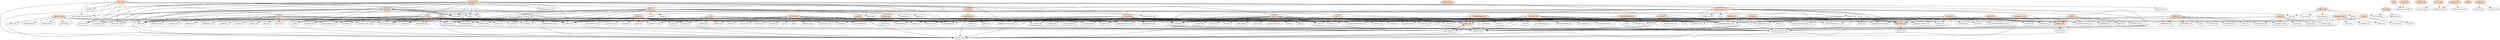 // Domain dependencies
digraph {
	"google.com" [label="google.com" fillcolor="#ffccaabb" style=filled]
	"gstatic.com" [label="gstatic.com"]
	"google.fi" [label="google.fi"]
	"doubleclick.net" [label="doubleclick.net"]
	"youtube.com" [label="youtube.com" fillcolor="#ffccaabb" style=filled]
	"ytimg.com" [label="ytimg.com"]
	"googleapis.com" [label="googleapis.com"]
	"ggpht.com" [label="ggpht.com"]
	"facebook.com" [label="facebook.com" fillcolor="#ffccaabb" style=filled]
	"fbcdn.net" [label="fbcdn.net"]
	"is.fi" [label="is.fi" fillcolor="#ffccaabb" style=filled]
	"tiqcdn.com" [label="tiqcdn.com"]
	"googletagmanager.com" [label="googletagmanager.com"]
	"mediadelivery.fi" [label="mediadelivery.fi"]
	"speedcurve.com" [label="speedcurve.com"]
	"sp-prod.net" [label="sp-prod.net"]
	"adnxs.com" [label="adnxs.com"]
	"dnt-userreport.com" [label="dnt-userreport.com"]
	"nelonenmedia.fi" [label="nelonenmedia.fi"]
	"supersaa.fi" [label="supersaa.fi"]
	"privacy-mgmt.com" [label="privacy-mgmt.com"]
	"richie.fi" [label="richie.fi"]
	"chartbeat.com" [label="chartbeat.com"]
	"chartbeat.net" [label="chartbeat.net"]
	"cloudfront.net" [label="cloudfront.net"]
	"sanoma.fi" [label="sanoma.fi"]
	"iltalehti.fi" [label="iltalehti.fi" fillcolor="#ffccaabb" style=filled]
	"ilcdn.fi" [label="ilcdn.fi"]
	"gravito.net" [label="gravito.net"]
	"almamedia.fi" [label="almamedia.fi"]
	"ensighten.com" [label="ensighten.com"]
	"google-analytics.com" [label="google-analytics.com"]
	"almacrcommoncontent.net" [label="almacrcommoncontent.net"]
	"il.fi" [label="il.fi"]
	"almamedia.tech" [label="almamedia.tech"]
	"yle.fi" [label="yle.fi" fillcolor="#ffccaabb" style=filled]
	"branch.io" [label="branch.io"]
	"app.link" [label="app.link"]
	"kaltura.com" [label="kaltura.com"]
	"userreport.com" [label="userreport.com"]
	"demdex.net" [label="demdex.net"]
	"omtrdc.net" [label="omtrdc.net"]
	"wikipedia.org" [label="wikipedia.org" fillcolor="#ffccaabb" style=filled]
	"tori.fi" [label="tori.fi" fillcolor="#ffccaabb" style=filled]
	"abtasty.com" [label="abtasty.com"]
	"cxense.com" [label="cxense.com"]
	"adtlgc.com" [label="adtlgc.com"]
	"xiti.com" [label="xiti.com"]
	"klevu.com" [label="klevu.com"]
	"schibsted.com" [label="schibsted.com"]
	"mathtag.com" [label="mathtag.com"]
	"tealiumiq.com" [label="tealiumiq.com"]
	"hotjar.com" [label="hotjar.com"]
	"adform.net" [label="adform.net"]
	"amplitude.com" [label="amplitude.com"]
	"scorecardresearch.com" [label="scorecardresearch.com"]
	"schibsted.io" [label="schibsted.io"]
	"smartadserver.com" [label="smartadserver.com"]
	"twitter.com" [label="twitter.com" fillcolor="#ffccaabb" style=filled]
	"twimg.com" [label="twimg.com"]
	"hs.fi" [label="hs.fi" fillcolor="#ffccaabb" style=filled]
	"instagram.com" [label="instagram.com" fillcolor="#ffccaabb" style=filled]
	"facebook.net" [label="facebook.net"]
	"veikkaus.fi" [label="veikkaus.fi" fillcolor="#ffccaabb" style=filled]
	"pornhub.com" [label="pornhub.com" fillcolor="#ffccaabb" style=filled]
	"trafficjunky.com" [label="trafficjunky.com"]
	"phncdn.com" [label="phncdn.com"]
	"adtng.com" [label="adtng.com"]
	"trafficjunky.net" [label="trafficjunky.net"]
	"mtvuutiset.fi" [label="mtvuutiset.fi" fillcolor="#ffccaabb" style=filled]
	"katsomo.fi" [label="katsomo.fi"]
	"mtv.fi" [label="mtv.fi"]
	"lp4.io" [label="lp4.io"]
	"adobedtm.com" [label="adobedtm.com"]
	"cookielaw.org" [label="cookielaw.org"]
	"onetrust.com" [label="onetrust.com"]
	"everesttech.net" [label="everesttech.net"]
	"inpref.com" [label="inpref.com"]
	"leiki.com" [label="leiki.com"]
	"frosmo.com" [label="frosmo.com"]
	"relevant-digital.com" [label="relevant-digital.com"]
	"jsdelivr.net" [label="jsdelivr.net"]
	"fwmrm.net" [label="fwmrm.net"]
	"cintnetworks.com" [label="cintnetworks.com"]
	"op.fi" [label="op.fi" fillcolor="#ffccaabb" style=filled]
	"selenium-error.info" [label="selenium-error.info"]
	"reddit.com" [label="reddit.com" fillcolor="#ffccaabb" style=filled]
	"redditstatic.com" [label="redditstatic.com"]
	"redditmedia.com" [label="redditmedia.com"]
	"redd.it" [label="redd.it"]
	"googletagservices.com" [label="googletagservices.com"]
	"amazon-adsystem.com" [label="amazon-adsystem.com"]
	"aaxads.com" [label="aaxads.com"]
	"aaxdetect.com" [label="aaxdetect.com"]
	"rlcdn.com" [label="rlcdn.com"]
	"quantserve.com" [label="quantserve.com"]
	"quantcount.com" [label="quantcount.com"]
	"foreca.fi" [label="foreca.fi" fillcolor="#ffccaabb" style=filled]
	"sascdn.com" [label="sascdn.com"]
	"foreca.net" [label="foreca.net"]
	"consensu.org" [label="consensu.org"]
	"nordea.fi" [label="nordea.fi" fillcolor="#ffccaabb" style=filled]
	"cookiereports.com" [label="cookiereports.com"]
	"suomi.fi" [label="suomi.fi" fillcolor="#ffccaabb" style=filled]
	"live.com" [label="live.com" fillcolor="#ffccaabb" style=filled]
	"microsoft.com" [label="microsoft.com"]
	"office365.com" [label="office365.com"]
	"elisa.fi" [label="elisa.fi" fillcolor="#ffccaabb" style=filled]
	"nuance.com" [label="nuance.com"]
	"conductrics.com" [label="conductrics.com"]
	"wurfl.io" [label="wurfl.io"]
	"ipify.org" [label="ipify.org"]
	"krxd.net" [label="krxd.net"]
	"amazonaws.com" [label="amazonaws.com"]
	"mailjet.com" [label="mailjet.com"]
	"db-ip.com" [label="db-ip.com"]
	"cloudflare.com" [label="cloudflare.com"]
	"elisa.com" [label="elisa.com"]
	"qualaroo.com" [label="qualaroo.com"]
	"ilmatieteenlaitos.fi" [label="ilmatieteenlaitos.fi" fillcolor="#ffccaabb" style=filled]
	"fmi.fi" [label="fmi.fi"]
	"nettiauto.com" [label="nettiauto.com" fillcolor="#ffccaabb" style=filled]
	"nettix.fi" [label="nettix.fi"]
	"privacymanager.io" [label="privacymanager.io"]
	"adsafeprotected.com" [label="adsafeprotected.com"]
	"cdn-apple.com" [label="cdn-apple.com"]
	"pubmatic.com" [label="pubmatic.com"]
	"surveymonkey.com" [label="surveymonkey.com"]
	"etuovi.com" [label="etuovi.com" fillcolor="#ffccaabb" style=filled]
	"polyfill.io" [label="polyfill.io"]
	"ylilauta.org" [label="ylilauta.org" fillcolor="#ffccaabb" style=filled]
	"office.com" [label="office.com" fillcolor="#ffccaabb" style=filled]
	"msocdn.com" [label="msocdn.com"]
	"akamaized.net" [label="akamaized.net"]
	"gfx.ms" [label="gfx.ms"]
	"bing.com" [label="bing.com"]
	"kauppalehti.fi" [label="kauppalehti.fi" fillcolor="#ffccaabb" style=filled]
	"almatalent.fi" [label="almatalent.fi"]
	"shockinggrass.com" [label="shockinggrass.com"]
	"googlesyndication.com" [label="googlesyndication.com"]
	"xnxx.com" [label="xnxx.com" fillcolor="#ffccaabb" style=filled]
	"xnxx-cdn.com" [label="xnxx-cdn.com"]
	"trafficfactory.biz" [label="trafficfactory.biz"]
	"xvideos.com" [label="xvideos.com" fillcolor="#ffccaabb" style=filled]
	"xvideos-cdn.com" [label="xvideos-cdn.com"]
	"telia.fi" [label="telia.fi" fillcolor="#ffccaabb" style=filled]
	"myfonts.net" [label="myfonts.net"]
	"cookieinformation.com" [label="cookieinformation.com"]
	"addsearch.com" [label="addsearch.com"]
	"igodigital.com" [label="igodigital.com"]
	"lekane.net" [label="lekane.net"]
	"suomi24.fi" [label="suomi24.fi" fillcolor="#ffccaabb" style=filled]
	"lwadm.com" [label="lwadm.com"]
	"pushpushgo.com" [label="pushpushgo.com"]
	"rubiconproject.com" [label="rubiconproject.com"]
	"criteo.com" [label="criteo.com"]
	"googleadservices.com" [label="googleadservices.com"]
	"criteo.net" [label="criteo.net"]
	"twitch.tv" [label="twitch.tv" fillcolor="#ffccaabb" style=filled]
	"twitchcdn.net" [label="twitchcdn.net"]
	"ttvnw.net" [label="ttvnw.net"]
	"jtvnw.net" [label="jtvnw.net"]
	"imrworldwide.com" [label="imrworldwide.com"]
	"netflix.com" [label="netflix.com" fillcolor="#ffccaabb" style=filled]
	"nflxext.com" [label="nflxext.com"]
	"verkkokauppa.com" [label="verkkokauppa.com" fillcolor="#ffccaabb" style=filled]
	"trackjs.com" [label="trackjs.com"]
	"verk.net" [label="verk.net"]
	"huutokaupat.com" [label="huutokaupat.com" fillcolor="#ffccaabb" style=filled]
	"licdn.com" [label="licdn.com"]
	"linkedin.com" [label="linkedin.com"]
	"freshchat.com" [label="freshchat.com"]
	"es.io" [label="es.io"]
	"k-ruoka.fi" [label="k-ruoka.fi" fillcolor="#ffccaabb" style=filled]
	"ctfassets.net" [label="ctfassets.net"]
	"giosg.com" [label="giosg.com"]
	"kesko.fi" [label="kesko.fi"]
	"giosgusercontent.com" [label="giosgusercontent.com"]
	"oikotie.fi" [label="oikotie.fi" fillcolor="#ffccaabb" style=filled]
	"oikotiecdn.fi" [label="oikotiecdn.fi"]
	"ruutu.fi" [label="ruutu.fi"]
	"marketo.com" [label="marketo.com"]
	"apple.com" [label="apple.com"]
	"snmdt.fi" [label="snmdt.fi"]
	"unpkg.com" [label="unpkg.com"]
	"kela.fi" [label="kela.fi" fillcolor="#ffccaabb" style=filled]
	"xhamster.com" [label="xhamster.com" fillcolor="#ffccaabb" style=filled]
	"xhcdn.com" [label="xhcdn.com"]
	"tsyndicate.com" [label="tsyndicate.com"]
	"stripst.com" [label="stripst.com"]
	"vk.com" [label="vk.com" fillcolor="#ffccaabb" style=filled]
	"mail.ru" [label="mail.ru"]
	"tns-counter.ru" [label="tns-counter.ru"]
	"jquery.com" [label="jquery.com"]
	"motonet.fi" [label="motonet.fi" fillcolor="#ffccaabb" style=filled]
	"bootstrapcdn.com" [label="bootstrapcdn.com"]
	"jst.ai" [label="jst.ai"]
	"s-pankki.fi" [label="s-pankki.fi" fillcolor="#ffccaabb" style=filled]
	"fonts.net" [label="fonts.net"]
	"visualwebsiteoptimizer.com" [label="visualwebsiteoptimizer.com"]
	"crazyegg.com" [label="crazyegg.com"]
	"gigantti.fi" [label="gigantti.fi" fillcolor="#ffccaabb" style=filled]
	"queue-it.net" [label="queue-it.net"]
	"inschool.fi" [label="inschool.fi" fillcolor="#ffccaabb" style=filled]
	"posti.fi" [label="posti.fi" fillcolor="#ffccaabb" style=filled]
	"newrelic.com" [label="newrelic.com"]
	"nr-data.net" [label="nr-data.net"]
	"googleoptimize.com" [label="googleoptimize.com"]
	"yandex.ru" [label="yandex.ru" fillcolor="#ffccaabb" style=filled]
	"yastatic.net" [label="yastatic.net"]
	"yandex.net" [label="yandex.net"]
	"google.com" -> "gstatic.com"
	"google.com" -> "google.fi"
	"google.com" -> "doubleclick.net"
	"youtube.com" -> "ytimg.com"
	"youtube.com" -> "googleapis.com"
	"youtube.com" -> "gstatic.com"
	"youtube.com" -> "google.com"
	"youtube.com" -> "ggpht.com"
	"youtube.com" -> "google.fi"
	"facebook.com" -> "fbcdn.net"
	"is.fi" -> "tiqcdn.com"
	"is.fi" -> "googletagmanager.com"
	"is.fi" -> "mediadelivery.fi"
	"is.fi" -> "speedcurve.com"
	"is.fi" -> "sp-prod.net"
	"is.fi" -> "adnxs.com"
	"is.fi" -> "dnt-userreport.com"
	"is.fi" -> "nelonenmedia.fi"
	"is.fi" -> "supersaa.fi"
	"is.fi" -> "privacy-mgmt.com"
	"is.fi" -> "richie.fi"
	"is.fi" -> "chartbeat.com"
	"is.fi" -> "chartbeat.net"
	"is.fi" -> "googleapis.com"
	"is.fi" -> "cloudfront.net"
	"is.fi" -> "sanoma.fi"
	"is.fi" -> "gstatic.com"
	"iltalehti.fi" -> "ilcdn.fi"
	"iltalehti.fi" -> "adnxs.com"
	"iltalehti.fi" -> "gravito.net"
	"iltalehti.fi" -> "almamedia.fi"
	"iltalehti.fi" -> "ensighten.com"
	"iltalehti.fi" -> "google-analytics.com"
	"iltalehti.fi" -> "almacrcommoncontent.net"
	"iltalehti.fi" -> "googleapis.com"
	"iltalehti.fi" -> "il.fi"
	"iltalehti.fi" -> "chartbeat.com"
	"iltalehti.fi" -> "gstatic.com"
	"iltalehti.fi" -> "chartbeat.net"
	"iltalehti.fi" -> "dnt-userreport.com"
	"iltalehti.fi" -> "almamedia.tech"
	"google.fi" -> "google.com"
	"google.fi" -> "gstatic.com"
	"yle.fi" -> "googleapis.com"
	"yle.fi" -> "branch.io"
	"yle.fi" -> "googletagmanager.com"
	"yle.fi" -> "gstatic.com"
	"yle.fi" -> "app.link"
	"yle.fi" -> "kaltura.com"
	"yle.fi" -> "userreport.com"
	"yle.fi" -> "chartbeat.net"
	"yle.fi" -> "demdex.net"
	"yle.fi" -> "omtrdc.net"
	"tori.fi" -> "cloudfront.net"
	"tori.fi" -> "privacy-mgmt.com"
	"tori.fi" -> "abtasty.com"
	"tori.fi" -> "adnxs.com"
	"tori.fi" -> "cxense.com"
	"tori.fi" -> "adtlgc.com"
	"tori.fi" -> "tiqcdn.com"
	"tori.fi" -> "xiti.com"
	"tori.fi" -> "klevu.com"
	"tori.fi" -> "schibsted.com"
	"tori.fi" -> "mathtag.com"
	"tori.fi" -> "tealiumiq.com"
	"tori.fi" -> "hotjar.com"
	"tori.fi" -> "adform.net"
	"tori.fi" -> "amplitude.com"
	"tori.fi" -> "scorecardresearch.com"
	"tori.fi" -> "schibsted.io"
	"tori.fi" -> "doubleclick.net"
	"tori.fi" -> "smartadserver.com"
	"twitter.com" -> "twimg.com"
	"twitter.com" -> "google-analytics.com"
	"hs.fi" -> "tiqcdn.com"
	"hs.fi" -> "googletagmanager.com"
	"hs.fi" -> "mediadelivery.fi"
	"hs.fi" -> "sp-prod.net"
	"hs.fi" -> "adnxs.com"
	"hs.fi" -> "dnt-userreport.com"
	"hs.fi" -> "supersaa.fi"
	"hs.fi" -> "nelonenmedia.fi"
	"hs.fi" -> "privacy-mgmt.com"
	"hs.fi" -> "richie.fi"
	"hs.fi" -> "chartbeat.com"
	"hs.fi" -> "chartbeat.net"
	"hs.fi" -> "googleapis.com"
	"hs.fi" -> "cloudfront.net"
	"hs.fi" -> "sanoma.fi"
	"hs.fi" -> "gstatic.com"
	"instagram.com" -> "facebook.net"
	"instagram.com" -> "facebook.com"
	"veikkaus.fi" -> "speedcurve.com"
	"veikkaus.fi" -> "googletagmanager.com"
	"veikkaus.fi" -> "google-analytics.com"
	"veikkaus.fi" -> "adform.net"
	"veikkaus.fi" -> "facebook.net"
	"veikkaus.fi" -> "facebook.com"
	"pornhub.com" -> "trafficjunky.com"
	"pornhub.com" -> "phncdn.com"
	"pornhub.com" -> "google-analytics.com"
	"pornhub.com" -> "adtng.com"
	"pornhub.com" -> "trafficjunky.net"
	"pornhub.com" -> "doubleclick.net"
	"pornhub.com" -> "google.com"
	"pornhub.com" -> "google.fi"
	"mtvuutiset.fi" -> "katsomo.fi"
	"mtvuutiset.fi" -> "mtv.fi"
	"mtvuutiset.fi" -> "lp4.io"
	"mtvuutiset.fi" -> "cloudfront.net"
	"mtvuutiset.fi" -> "adobedtm.com"
	"mtvuutiset.fi" -> "demdex.net"
	"mtvuutiset.fi" -> "cookielaw.org"
	"mtvuutiset.fi" -> "onetrust.com"
	"mtvuutiset.fi" -> "omtrdc.net"
	"mtvuutiset.fi" -> "everesttech.net"
	"mtvuutiset.fi" -> "inpref.com"
	"mtvuutiset.fi" -> "leiki.com"
	"mtvuutiset.fi" -> "frosmo.com"
	"mtvuutiset.fi" -> "relevant-digital.com"
	"mtvuutiset.fi" -> "jsdelivr.net"
	"mtvuutiset.fi" -> "cxense.com"
	"mtvuutiset.fi" -> "adform.net"
	"mtvuutiset.fi" -> "fwmrm.net"
	"mtvuutiset.fi" -> "cintnetworks.com"
	"mtvuutiset.fi" -> "dnt-userreport.com"
	"mtvuutiset.fi" -> "doubleclick.net"
	"mtvuutiset.fi" -> "adnxs.com"
	"mtvuutiset.fi" -> "smartadserver.com"
	"op.fi" -> "selenium-error.info"
	"reddit.com" -> "redditstatic.com"
	"reddit.com" -> "redditmedia.com"
	"reddit.com" -> "redd.it"
	"reddit.com" -> "googletagservices.com"
	"reddit.com" -> "amazon-adsystem.com"
	"reddit.com" -> "aaxads.com"
	"reddit.com" -> "doubleclick.net"
	"reddit.com" -> "aaxdetect.com"
	"reddit.com" -> "googletagmanager.com"
	"reddit.com" -> "rlcdn.com"
	"reddit.com" -> "quantserve.com"
	"reddit.com" -> "scorecardresearch.com"
	"reddit.com" -> "google.com"
	"reddit.com" -> "quantcount.com"
	"foreca.fi" -> "relevant-digital.com"
	"foreca.fi" -> "sascdn.com"
	"foreca.fi" -> "googletagmanager.com"
	"foreca.fi" -> "foreca.net"
	"foreca.fi" -> "consensu.org"
	"foreca.fi" -> "quantserve.com"
	"foreca.fi" -> "quantcount.com"
	"nordea.fi" -> "tiqcdn.com"
	"nordea.fi" -> "cookiereports.com"
	"nordea.fi" -> "youtube.com"
	"suomi.fi" -> "googleapis.com"
	"suomi.fi" -> "gstatic.com"
	"live.com" -> "microsoft.com"
	"live.com" -> "office365.com"
	"elisa.fi" -> "cloudfront.net"
	"elisa.fi" -> "inpref.com"
	"elisa.fi" -> "googletagmanager.com"
	"elisa.fi" -> "google-analytics.com"
	"elisa.fi" -> "nuance.com"
	"elisa.fi" -> "facebook.net"
	"elisa.fi" -> "hotjar.com"
	"elisa.fi" -> "conductrics.com"
	"elisa.fi" -> "wurfl.io"
	"elisa.fi" -> "ipify.org"
	"elisa.fi" -> "krxd.net"
	"elisa.fi" -> "amazonaws.com"
	"elisa.fi" -> "mailjet.com"
	"elisa.fi" -> "db-ip.com"
	"elisa.fi" -> "doubleclick.net"
	"elisa.fi" -> "facebook.com"
	"elisa.fi" -> "google.com"
	"elisa.fi" -> "google.fi"
	"elisa.fi" -> "googleapis.com"
	"elisa.fi" -> "cloudflare.com"
	"elisa.fi" -> "elisa.com"
	"elisa.fi" -> "gstatic.com"
	"elisa.fi" -> "qualaroo.com"
	"ilmatieteenlaitos.fi" -> "google.com"
	"ilmatieteenlaitos.fi" -> "googleapis.com"
	"ilmatieteenlaitos.fi" -> "google-analytics.com"
	"ilmatieteenlaitos.fi" -> "fmi.fi"
	"ilmatieteenlaitos.fi" -> "cloudflare.com"
	"nettiauto.com" -> "nettix.fi"
	"nettiauto.com" -> "googleapis.com"
	"nettiauto.com" -> "privacymanager.io"
	"nettiauto.com" -> "adsafeprotected.com"
	"nettiauto.com" -> "cloudflare.com"
	"nettiauto.com" -> "cdn-apple.com"
	"nettiauto.com" -> "googletagmanager.com"
	"nettiauto.com" -> "pubmatic.com"
	"nettiauto.com" -> "gstatic.com"
	"nettiauto.com" -> "jsdelivr.net"
	"nettiauto.com" -> "doubleclick.net"
	"nettiauto.com" -> "userreport.com"
	"nettiauto.com" -> "google-analytics.com"
	"nettiauto.com" -> "surveymonkey.com"
	"nettiauto.com" -> "google.com"
	"nettiauto.com" -> "google.fi"
	"etuovi.com" -> "polyfill.io"
	"etuovi.com" -> "adnxs.com"
	"etuovi.com" -> "ensighten.com"
	"etuovi.com" -> "cloudfront.net"
	"etuovi.com" -> "google.com"
	"etuovi.com" -> "gravito.net"
	"etuovi.com" -> "almamedia.fi"
	"etuovi.com" -> "almacrcommoncontent.net"
	"etuovi.com" -> "gstatic.com"
	"etuovi.com" -> "googleapis.com"
	"etuovi.com" -> "iltalehti.fi"
	"etuovi.com" -> "almamedia.tech"
	"etuovi.com" -> "dnt-userreport.com"
	"office.com" -> "msocdn.com"
	"office.com" -> "microsoft.com"
	"office.com" -> "akamaized.net"
	"office.com" -> "gfx.ms"
	"office.com" -> "bing.com"
	"kauppalehti.fi" -> "almatalent.fi"
	"kauppalehti.fi" -> "il.fi"
	"kauppalehti.fi" -> "gravito.net"
	"kauppalehti.fi" -> "adnxs.com"
	"kauppalehti.fi" -> "ensighten.com"
	"kauppalehti.fi" -> "google-analytics.com"
	"kauppalehti.fi" -> "almamedia.fi"
	"kauppalehti.fi" -> "richie.fi"
	"kauppalehti.fi" -> "cloudfront.net"
	"kauppalehti.fi" -> "googleapis.com"
	"kauppalehti.fi" -> "cloudflare.com"
	"kauppalehti.fi" -> "ilcdn.fi"
	"kauppalehti.fi" -> "shockinggrass.com"
	"kauppalehti.fi" -> "krxd.net"
	"kauppalehti.fi" -> "dnt-userreport.com"
	"kauppalehti.fi" -> "almamedia.tech"
	"kauppalehti.fi" -> "doubleclick.net"
	"kauppalehti.fi" -> "googlesyndication.com"
	"kauppalehti.fi" -> "iltalehti.fi"
	"kauppalehti.fi" -> "gstatic.com"
	"xnxx.com" -> "xnxx-cdn.com"
	"xnxx.com" -> "trafficfactory.biz"
	"xvideos.com" -> "xvideos-cdn.com"
	"xvideos.com" -> "trafficfactory.biz"
	"telia.fi" -> "myfonts.net"
	"telia.fi" -> "googletagmanager.com"
	"telia.fi" -> "cookieinformation.com"
	"telia.fi" -> "addsearch.com"
	"telia.fi" -> "twitter.com"
	"telia.fi" -> "facebook.net"
	"telia.fi" -> "igodigital.com"
	"telia.fi" -> "lekane.net"
	"suomi24.fi" -> "lwadm.com"
	"suomi24.fi" -> "googlesyndication.com"
	"suomi24.fi" -> "doubleclick.net"
	"suomi24.fi" -> "googleapis.com"
	"suomi24.fi" -> "cookielaw.org"
	"suomi24.fi" -> "pushpushgo.com"
	"suomi24.fi" -> "onetrust.com"
	"suomi24.fi" -> "googletagmanager.com"
	"suomi24.fi" -> "gstatic.com"
	"suomi24.fi" -> "google-analytics.com"
	"suomi24.fi" -> "jsdelivr.net"
	"suomi24.fi" -> "rubiconproject.com"
	"suomi24.fi" -> "pubmatic.com"
	"suomi24.fi" -> "criteo.com"
	"suomi24.fi" -> "adform.net"
	"suomi24.fi" -> "googleadservices.com"
	"suomi24.fi" -> "google.fi"
	"suomi24.fi" -> "google.com"
	"suomi24.fi" -> "googletagservices.com"
	"suomi24.fi" -> "hotjar.com"
	"suomi24.fi" -> "criteo.net"
	"twitch.tv" -> "twitchcdn.net"
	"twitch.tv" -> "ttvnw.net"
	"twitch.tv" -> "gstatic.com"
	"twitch.tv" -> "googletagservices.com"
	"twitch.tv" -> "amazon-adsystem.com"
	"twitch.tv" -> "jtvnw.net"
	"twitch.tv" -> "doubleclick.net"
	"twitch.tv" -> "app.link"
	"twitch.tv" -> "branch.io"
	"twitch.tv" -> "scorecardresearch.com"
	"twitch.tv" -> "cloudfront.net"
	"twitch.tv" -> "imrworldwide.com"
	"netflix.com" -> "nflxext.com"
	"netflix.com" -> "cookielaw.org"
	"netflix.com" -> "onetrust.com"
	"verkkokauppa.com" -> "googleapis.com"
	"verkkokauppa.com" -> "googletagmanager.com"
	"verkkokauppa.com" -> "gstatic.com"
	"verkkokauppa.com" -> "google-analytics.com"
	"verkkokauppa.com" -> "trackjs.com"
	"verkkokauppa.com" -> "doubleclick.net"
	"verkkokauppa.com" -> "google.com"
	"verkkokauppa.com" -> "google.fi"
	"verkkokauppa.com" -> "verk.net"
	"huutokaupat.com" -> "cloudfront.net"
	"huutokaupat.com" -> "google-analytics.com"
	"huutokaupat.com" -> "googletagmanager.com"
	"huutokaupat.com" -> "hotjar.com"
	"huutokaupat.com" -> "googleadservices.com"
	"huutokaupat.com" -> "licdn.com"
	"huutokaupat.com" -> "facebook.net"
	"huutokaupat.com" -> "bing.com"
	"huutokaupat.com" -> "facebook.com"
	"huutokaupat.com" -> "doubleclick.net"
	"huutokaupat.com" -> "linkedin.com"
	"huutokaupat.com" -> "google.com"
	"huutokaupat.com" -> "google.fi"
	"huutokaupat.com" -> "freshchat.com"
	"huutokaupat.com" -> "es.io"
	"k-ruoka.fi" -> "ctfassets.net"
	"k-ruoka.fi" -> "cloudflare.com"
	"k-ruoka.fi" -> "googletagmanager.com"
	"k-ruoka.fi" -> "giosg.com"
	"k-ruoka.fi" -> "google-analytics.com"
	"k-ruoka.fi" -> "kesko.fi"
	"k-ruoka.fi" -> "amazonaws.com"
	"k-ruoka.fi" -> "doubleclick.net"
	"k-ruoka.fi" -> "giosgusercontent.com"
	"k-ruoka.fi" -> "google.com"
	"k-ruoka.fi" -> "google.fi"
	"oikotie.fi" -> "oikotiecdn.fi"
	"oikotie.fi" -> "tiqcdn.com"
	"oikotie.fi" -> "googletagmanager.com"
	"oikotie.fi" -> "ruutu.fi"
	"oikotie.fi" -> "sp-prod.net"
	"oikotie.fi" -> "adnxs.com"
	"oikotie.fi" -> "marketo.com"
	"oikotie.fi" -> "privacy-mgmt.com"
	"oikotie.fi" -> "google-analytics.com"
	"oikotie.fi" -> "google.com"
	"oikotie.fi" -> "apple.com"
	"oikotie.fi" -> "googleapis.com"
	"oikotie.fi" -> "cloudfront.net"
	"oikotie.fi" -> "sanoma.fi"
	"oikotie.fi" -> "gstatic.com"
	"oikotie.fi" -> "snmdt.fi"
	"oikotie.fi" -> "unpkg.com"
	"linkedin.com" -> "licdn.com"
	"linkedin.com" -> "scorecardresearch.com"
	"linkedin.com" -> "google-analytics.com"
	"linkedin.com" -> "google.com"
	"linkedin.com" -> "gstatic.com"
	"linkedin.com" -> "demdex.net"
	"linkedin.com" -> "doubleclick.net"
	"linkedin.com" -> "facebook.com"
	"linkedin.com" -> "twitter.com"
	"xhamster.com" -> "xhcdn.com"
	"xhamster.com" -> "tsyndicate.com"
	"xhamster.com" -> "googletagmanager.com"
	"xhamster.com" -> "stripst.com"
	"xhamster.com" -> "google-analytics.com"
	"xhamster.com" -> "doubleclick.net"
	"vk.com" -> "facebook.net"
	"vk.com" -> "mail.ru"
	"vk.com" -> "tns-counter.ru"
	"vk.com" -> "facebook.com"
	"almamedia.fi" -> "jquery.com"
	"almamedia.fi" -> "ensighten.com"
	"almamedia.fi" -> "cloudfront.net"
	"almamedia.fi" -> "googleapis.com"
	"almamedia.fi" -> "cloudflare.com"
	"almamedia.fi" -> "myfonts.net"
	"almamedia.fi" -> "gravito.net"
	"almamedia.fi" -> "iltalehti.fi"
	"almamedia.fi" -> "krxd.net"
	"almamedia.fi" -> "almamedia.tech"
	"motonet.fi" -> "bootstrapcdn.com"
	"motonet.fi" -> "googleapis.com"
	"motonet.fi" -> "googletagmanager.com"
	"motonet.fi" -> "gstatic.com"
	"motonet.fi" -> "google-analytics.com"
	"motonet.fi" -> "doubleclick.net"
	"motonet.fi" -> "criteo.net"
	"motonet.fi" -> "jst.ai"
	"motonet.fi" -> "facebook.net"
	"motonet.fi" -> "adform.net"
	"motonet.fi" -> "criteo.com"
	"motonet.fi" -> "facebook.com"
	"motonet.fi" -> "google.com"
	"motonet.fi" -> "google.fi"
	"s-pankki.fi" -> "google.com"
	"s-pankki.fi" -> "fonts.net"
	"s-pankki.fi" -> "giosg.com"
	"s-pankki.fi" -> "visualwebsiteoptimizer.com"
	"s-pankki.fi" -> "googletagmanager.com"
	"s-pankki.fi" -> "gstatic.com"
	"s-pankki.fi" -> "google-analytics.com"
	"s-pankki.fi" -> "doubleclick.net"
	"s-pankki.fi" -> "crazyegg.com"
	"s-pankki.fi" -> "google.fi"
	"s-pankki.fi" -> "giosgusercontent.com"
	"s-pankki.fi" -> "amazonaws.com"
	"s-pankki.fi" -> "googleadservices.com"
	"gigantti.fi" -> "queue-it.net"
	"gigantti.fi" -> "cloudflare.com"
	"gigantti.fi" -> "cookieinformation.com"
	"gigantti.fi" -> "googletagmanager.com"
	"gigantti.fi" -> "googleapis.com"
	"gigantti.fi" -> "gstatic.com"
	"inschool.fi" -> "selenium-error.info"
	"posti.fi" -> "googletagmanager.com"
	"posti.fi" -> "googleapis.com"
	"posti.fi" -> "ctfassets.net"
	"posti.fi" -> "onetrust.com"
	"posti.fi" -> "newrelic.com"
	"posti.fi" -> "nr-data.net"
	"posti.fi" -> "google-analytics.com"
	"posti.fi" -> "hotjar.com"
	"posti.fi" -> "krxd.net"
	"posti.fi" -> "doubleclick.net"
	"posti.fi" -> "google.com"
	"posti.fi" -> "google.fi"
	"posti.fi" -> "adform.net"
	"ruutu.fi" -> "googleapis.com"
	"ruutu.fi" -> "tiqcdn.com"
	"ruutu.fi" -> "googleoptimize.com"
	"ruutu.fi" -> "nelonenmedia.fi"
	"ruutu.fi" -> "googletagmanager.com"
	"ruutu.fi" -> "gstatic.com"
	"ruutu.fi" -> "sanoma.fi"
	"ruutu.fi" -> "sp-prod.net"
	"ruutu.fi" -> "dnt-userreport.com"
	"ruutu.fi" -> "privacy-mgmt.com"
	"ruutu.fi" -> "cloudfront.net"
	"yandex.ru" -> "yastatic.net"
	"yandex.ru" -> "yandex.net"
}
